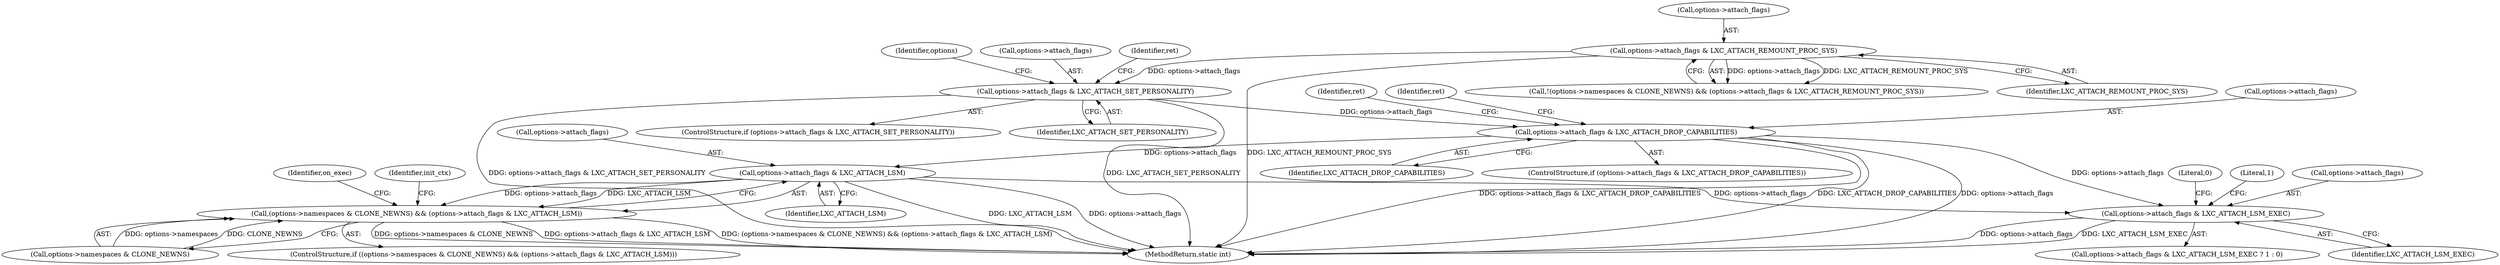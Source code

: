 digraph "0_lxc_5c3fcae78b63ac9dd56e36075903921bd9461f9e@pointer" {
"1000503" [label="(Call,options->attach_flags & LXC_ATTACH_LSM)"];
"1000251" [label="(Call,options->attach_flags & LXC_ATTACH_DROP_CAPABILITIES)"];
"1000227" [label="(Call,options->attach_flags & LXC_ATTACH_SET_PERSONALITY)"];
"1000189" [label="(Call,options->attach_flags & LXC_ATTACH_REMOUNT_PROC_SYS)"];
"1000497" [label="(Call,(options->namespaces & CLONE_NEWNS) && (options->attach_flags & LXC_ATTACH_LSM))"];
"1000514" [label="(Call,options->attach_flags & LXC_ATTACH_LSM_EXEC)"];
"1000193" [label="(Identifier,LXC_ATTACH_REMOUNT_PROC_SYS)"];
"1000253" [label="(Identifier,options)"];
"1000255" [label="(Identifier,LXC_ATTACH_DROP_CAPABILITIES)"];
"1000498" [label="(Call,options->namespaces & CLONE_NEWNS)"];
"1000512" [label="(Identifier,on_exec)"];
"1000251" [label="(Call,options->attach_flags & LXC_ATTACH_DROP_CAPABILITIES)"];
"1000520" [label="(Literal,0)"];
"1000519" [label="(Literal,1)"];
"1000258" [label="(Identifier,ret)"];
"1000518" [label="(Identifier,LXC_ATTACH_LSM_EXEC)"];
"1000515" [label="(Call,options->attach_flags)"];
"1000504" [label="(Call,options->attach_flags)"];
"1000514" [label="(Call,options->attach_flags & LXC_ATTACH_LSM_EXEC)"];
"1000189" [label="(Call,options->attach_flags & LXC_ATTACH_REMOUNT_PROC_SYS)"];
"1000564" [label="(Identifier,init_ctx)"];
"1000503" [label="(Call,options->attach_flags & LXC_ATTACH_LSM)"];
"1000226" [label="(ControlStructure,if (options->attach_flags & LXC_ATTACH_SET_PERSONALITY))"];
"1000496" [label="(ControlStructure,if ((options->namespaces & CLONE_NEWNS) && (options->attach_flags & LXC_ATTACH_LSM)))"];
"1000252" [label="(Call,options->attach_flags)"];
"1000497" [label="(Call,(options->namespaces & CLONE_NEWNS) && (options->attach_flags & LXC_ATTACH_LSM))"];
"1000228" [label="(Call,options->attach_flags)"];
"1000227" [label="(Call,options->attach_flags & LXC_ATTACH_SET_PERSONALITY)"];
"1000507" [label="(Identifier,LXC_ATTACH_LSM)"];
"1000190" [label="(Call,options->attach_flags)"];
"1000275" [label="(Identifier,ret)"];
"1000231" [label="(Identifier,LXC_ATTACH_SET_PERSONALITY)"];
"1000513" [label="(Call,options->attach_flags & LXC_ATTACH_LSM_EXEC ? 1 : 0)"];
"1000250" [label="(ControlStructure,if (options->attach_flags & LXC_ATTACH_DROP_CAPABILITIES))"];
"1000234" [label="(Identifier,ret)"];
"1000182" [label="(Call,!(options->namespaces & CLONE_NEWNS) && (options->attach_flags & LXC_ATTACH_REMOUNT_PROC_SYS))"];
"1000711" [label="(MethodReturn,static int)"];
"1000503" -> "1000497"  [label="AST: "];
"1000503" -> "1000507"  [label="CFG: "];
"1000504" -> "1000503"  [label="AST: "];
"1000507" -> "1000503"  [label="AST: "];
"1000497" -> "1000503"  [label="CFG: "];
"1000503" -> "1000711"  [label="DDG: LXC_ATTACH_LSM"];
"1000503" -> "1000711"  [label="DDG: options->attach_flags"];
"1000503" -> "1000497"  [label="DDG: options->attach_flags"];
"1000503" -> "1000497"  [label="DDG: LXC_ATTACH_LSM"];
"1000251" -> "1000503"  [label="DDG: options->attach_flags"];
"1000503" -> "1000514"  [label="DDG: options->attach_flags"];
"1000251" -> "1000250"  [label="AST: "];
"1000251" -> "1000255"  [label="CFG: "];
"1000252" -> "1000251"  [label="AST: "];
"1000255" -> "1000251"  [label="AST: "];
"1000258" -> "1000251"  [label="CFG: "];
"1000275" -> "1000251"  [label="CFG: "];
"1000251" -> "1000711"  [label="DDG: options->attach_flags & LXC_ATTACH_DROP_CAPABILITIES"];
"1000251" -> "1000711"  [label="DDG: LXC_ATTACH_DROP_CAPABILITIES"];
"1000251" -> "1000711"  [label="DDG: options->attach_flags"];
"1000227" -> "1000251"  [label="DDG: options->attach_flags"];
"1000251" -> "1000514"  [label="DDG: options->attach_flags"];
"1000227" -> "1000226"  [label="AST: "];
"1000227" -> "1000231"  [label="CFG: "];
"1000228" -> "1000227"  [label="AST: "];
"1000231" -> "1000227"  [label="AST: "];
"1000234" -> "1000227"  [label="CFG: "];
"1000253" -> "1000227"  [label="CFG: "];
"1000227" -> "1000711"  [label="DDG: options->attach_flags & LXC_ATTACH_SET_PERSONALITY"];
"1000227" -> "1000711"  [label="DDG: LXC_ATTACH_SET_PERSONALITY"];
"1000189" -> "1000227"  [label="DDG: options->attach_flags"];
"1000189" -> "1000182"  [label="AST: "];
"1000189" -> "1000193"  [label="CFG: "];
"1000190" -> "1000189"  [label="AST: "];
"1000193" -> "1000189"  [label="AST: "];
"1000182" -> "1000189"  [label="CFG: "];
"1000189" -> "1000711"  [label="DDG: LXC_ATTACH_REMOUNT_PROC_SYS"];
"1000189" -> "1000182"  [label="DDG: options->attach_flags"];
"1000189" -> "1000182"  [label="DDG: LXC_ATTACH_REMOUNT_PROC_SYS"];
"1000497" -> "1000496"  [label="AST: "];
"1000497" -> "1000498"  [label="CFG: "];
"1000498" -> "1000497"  [label="AST: "];
"1000512" -> "1000497"  [label="CFG: "];
"1000564" -> "1000497"  [label="CFG: "];
"1000497" -> "1000711"  [label="DDG: options->namespaces & CLONE_NEWNS"];
"1000497" -> "1000711"  [label="DDG: options->attach_flags & LXC_ATTACH_LSM"];
"1000497" -> "1000711"  [label="DDG: (options->namespaces & CLONE_NEWNS) && (options->attach_flags & LXC_ATTACH_LSM)"];
"1000498" -> "1000497"  [label="DDG: options->namespaces"];
"1000498" -> "1000497"  [label="DDG: CLONE_NEWNS"];
"1000514" -> "1000513"  [label="AST: "];
"1000514" -> "1000518"  [label="CFG: "];
"1000515" -> "1000514"  [label="AST: "];
"1000518" -> "1000514"  [label="AST: "];
"1000519" -> "1000514"  [label="CFG: "];
"1000520" -> "1000514"  [label="CFG: "];
"1000514" -> "1000711"  [label="DDG: options->attach_flags"];
"1000514" -> "1000711"  [label="DDG: LXC_ATTACH_LSM_EXEC"];
}
